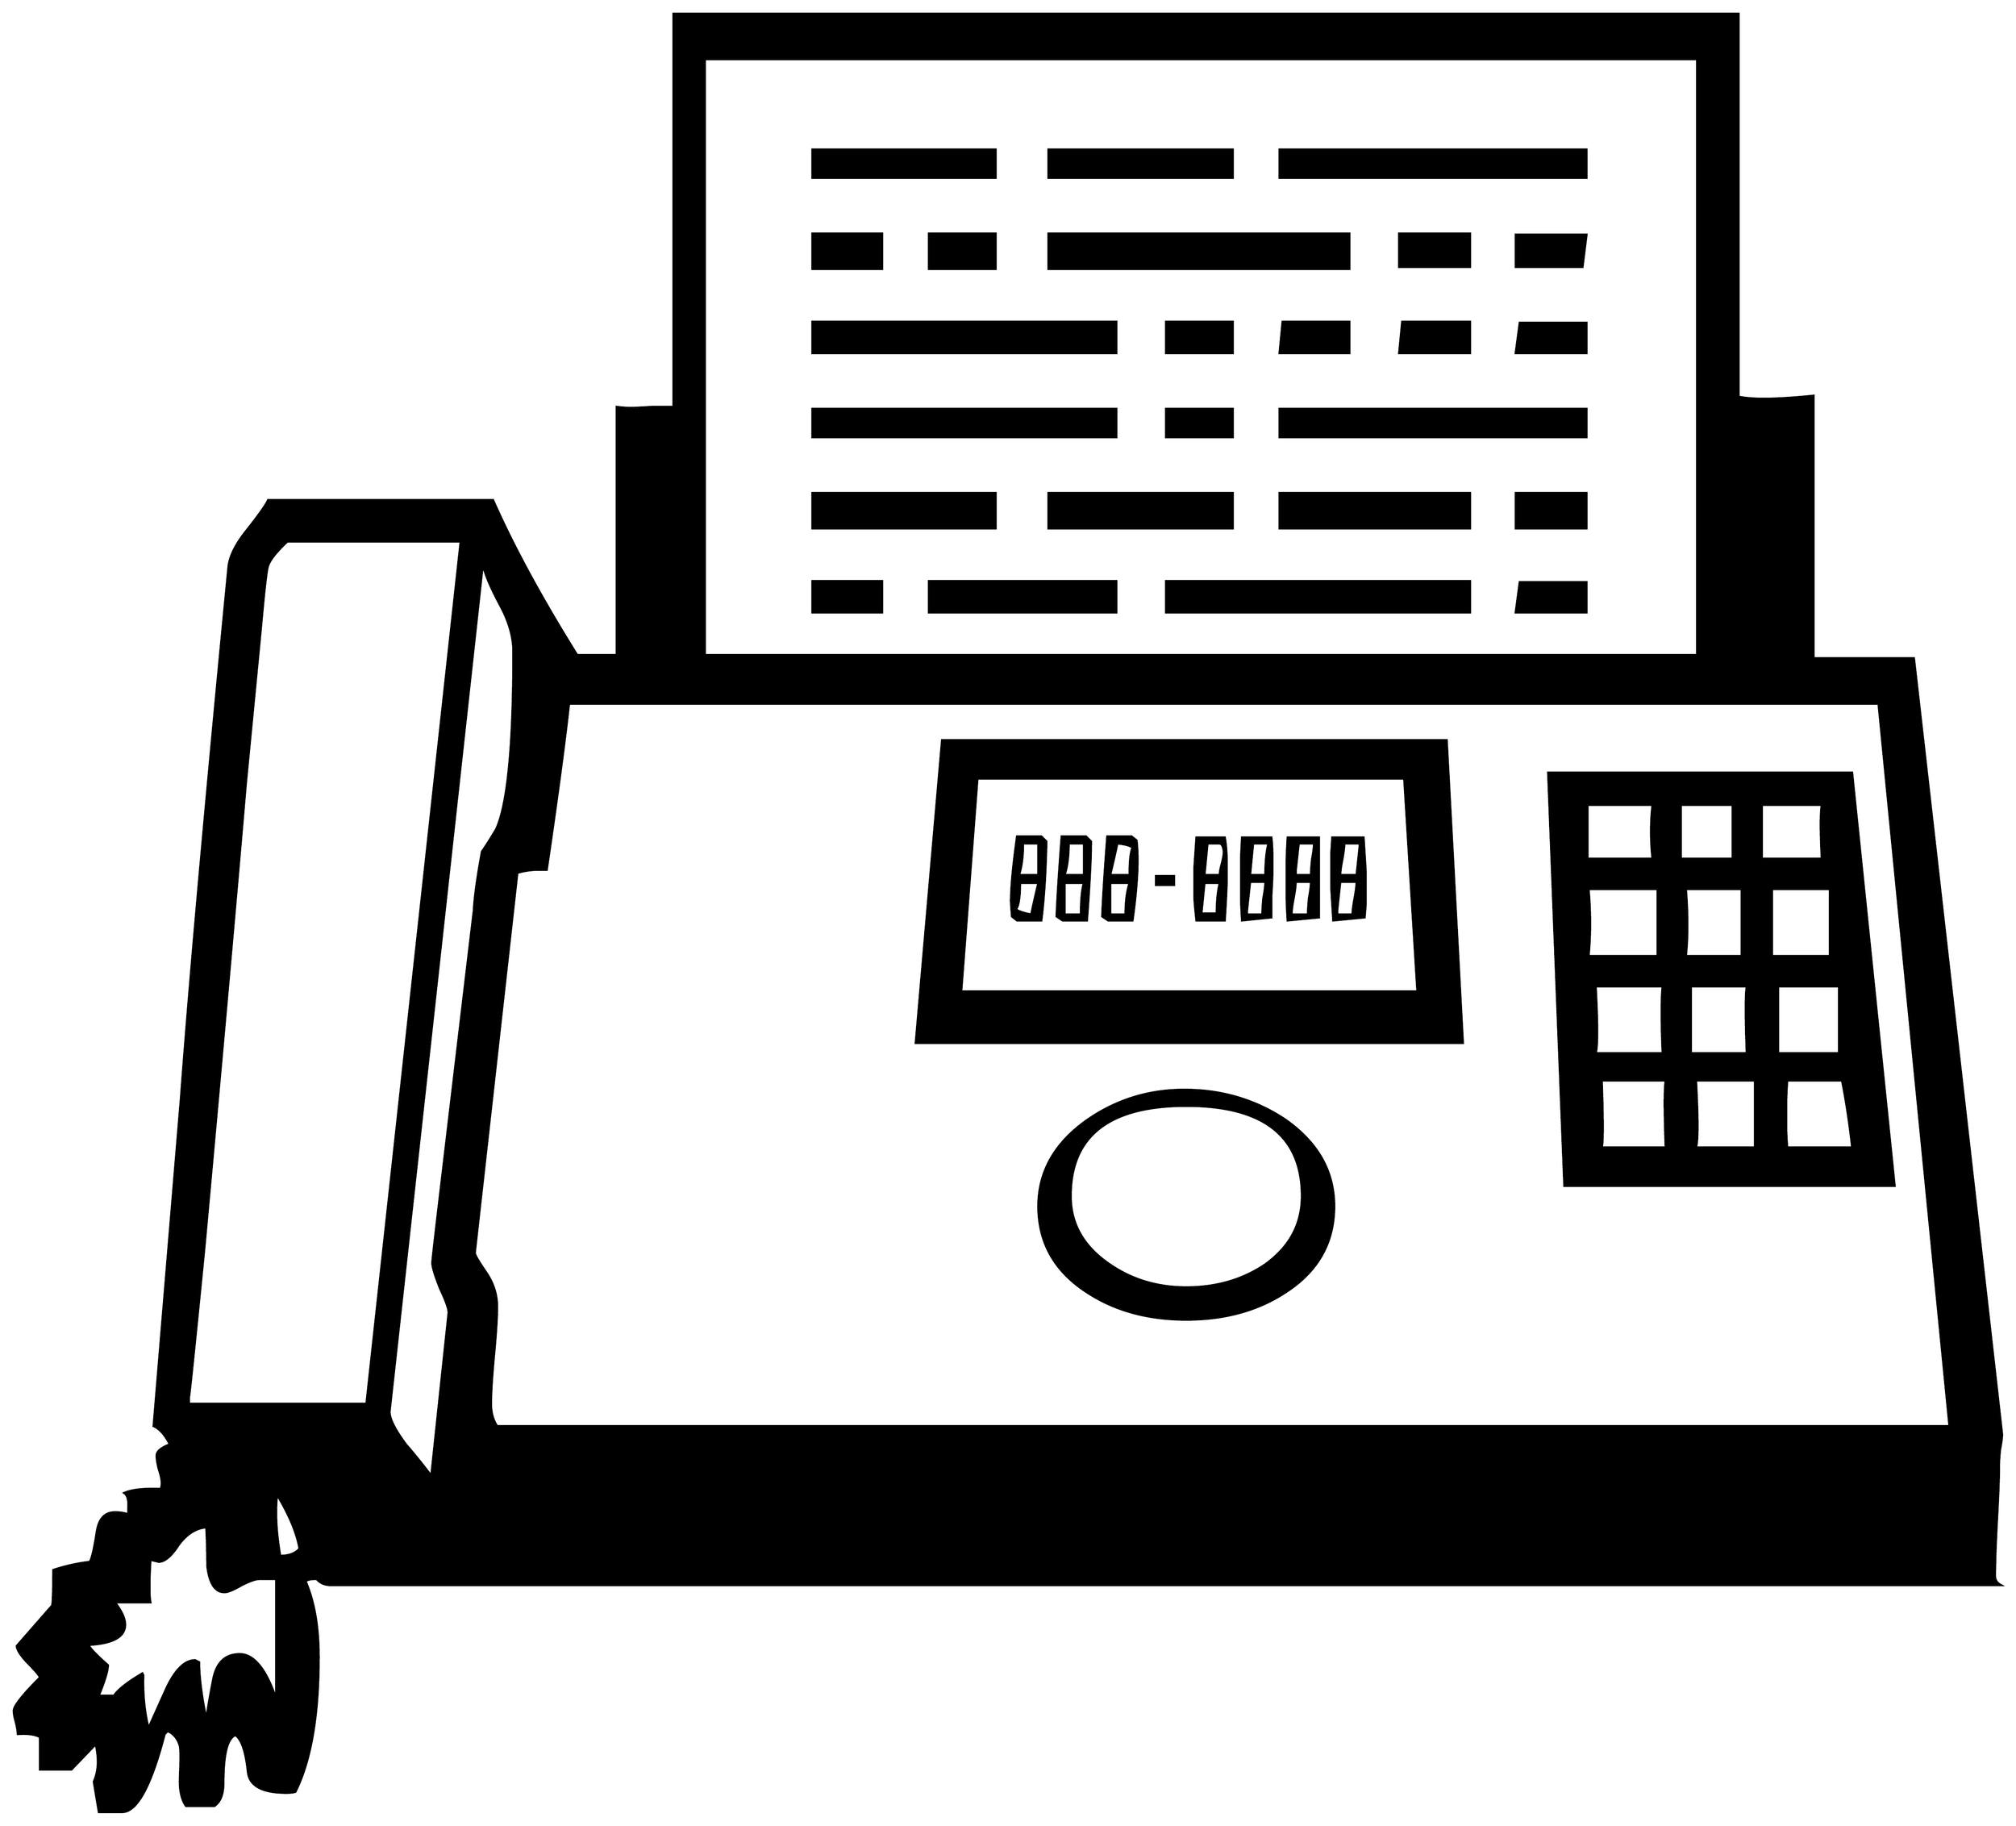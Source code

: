 


\begin{tikzpicture}[y=0.80pt, x=0.80pt, yscale=-1.0, xscale=1.0, inner sep=0pt, outer sep=0pt]
\begin{scope}[shift={(100.0,1627.0)},nonzero rule]
  \path[draw=.,fill=.,line width=1.600pt] (2044.0,11.0) .. controls
    (2044.0,14.333) and (2043.333,19.333) .. (2042.0,26.0) .. controls
    (2041.333,32.667) and (2041.0,37.333) .. (2041.0,40.0) .. controls
    (2041.0,52.667) and (2040.333,71.0) .. (2039.0,95.0) .. controls
    (2037.667,119.667) and (2037.0,138.333) .. (2037.0,151.0) ..
    controls (2037.0,155.0) and (2039.0,158.0) .. (2043.0,160.0)
    -- (395.0,160.0) .. controls (389.0,160.0) and (384.333,158.0)
    .. (381.0,154.0) -- (379.0,154.0) .. controls (375.0,154.0)
    and (372.0,154.667) .. (370.0,156.0) .. controls (378.667,176.0)
    and (383.0,201.0) .. (383.0,231.0) .. controls (383.0,289.0)
    and (375.333,333.333) .. (360.0,364.0) .. controls (358.0,364.667)
    and (355.0,365.0) .. (351.0,365.0) .. controls (327.0,365.0)
    and (314.333,358.0) .. (313.0,344.0) .. controls (311.0,324.667)
    and (307.0,312.667) .. (301.0,308.0) .. controls (293.0,310.667)
    and (289.0,326.333) .. (289.0,355.0) .. controls (289.0,366.333)
    and (286.0,374.0) .. (280.0,378.0) -- (252.0,378.0) ..
    controls (247.333,371.333) and (245.333,361.667) .. (246.0,349.0) ..
    controls (246.667,333.0) and (246.667,323.0) .. (246.0,319.0) ..
    controls (244.0,311.667) and (240.0,306.667) .. (234.0,304.0) --
    (231.0,307.0) .. controls (217.667,358.333) and (203.667,384.0) ..
    (189.0,384.0) -- (166.0,384.0) .. controls (166.0,384.0) and
    (164.333,374.0) .. (161.0,354.0) .. controls (163.667,348.0) and
    (165.0,341.333) .. (165.0,334.0) .. controls (165.0,329.333) and
    (164.333,323.667) .. (163.0,317.0) -- (139.0,342.0) --
    (108.0,342.0) -- (108.0,310.0) .. controls (103.333,307.333) and
    (96.0,306.333) .. (86.0,307.0) .. controls (86.0,304.333) and
    (85.333,300.333) .. (84.0,295.0) .. controls (82.667,290.333) and
    (82.0,286.667) .. (82.0,284.0) .. controls (82.0,279.333) and
    (90.667,268.333) .. (108.0,251.0) .. controls (106.667,248.333) and
    (102.333,243.333) .. (95.0,236.0) .. controls (88.333,228.667) and
    (85.0,223.333) .. (85.0,220.0) .. controls (85.0,220.0) and
    (96.667,206.667) .. (120.0,180.0) .. controls (120.667,176.0) and
    (121.0,164.333) .. (121.0,145.0) .. controls (133.0,141.0) and
    (145.0,138.333) .. (157.0,137.0) .. controls (159.0,134.333) and
    (161.333,124.333) .. (164.0,107.0) .. controls (166.0,94.333) and
    (172.0,88.0) .. (182.0,88.0) .. controls (186.667,88.0) and
    (191.0,88.667) .. (195.0,90.0) -- (195.0,85.0) .. controls
    (195.667,76.333) and (194.333,71.0) .. (191.0,69.0) .. controls
    (198.333,65.667) and (210.333,64.333) .. (227.0,65.0) .. controls
    (227.667,63.667) and (228.0,61.667) .. (228.0,59.0) .. controls
    (228.0,55.667) and (227.0,51.0) .. (225.0,45.0) .. controls
    (223.667,39.667) and (223.0,35.333) .. (223.0,32.0) .. controls
    (223.0,28.0) and (227.333,24.333) .. (236.0,21.0) .. controls
    (231.333,11.667) and (226.0,5.667) .. (220.0,3.0) .. controls
    (226.0,-69.0) and (235.0,-177.0) .. (247.0,-321.0) ..
    controls (255.667,-437.667) and (271.333,-612.667) .. (294.0,-846.0)
    .. controls (295.333,-856.0) and (301.0,-867.333) ..
    (311.0,-880.0) .. controls (323.667,-896.0) and (331.0,-906.333)
    .. (333.0,-911.0) -- (555.0,-911.0) .. controls
    (575.0,-865.667) and (602.667,-814.667) .. (638.0,-758.0) --
    (677.0,-758.0) -- (677.0,-1003.0) .. controls
    (681.667,-1002.333) and (686.333,-1002.0) .. (691.0,-1002.0) ..
    controls (695.0,-1002.0) and (702.0,-1002.333) ..
    (712.0,-1003.0) .. controls (720.667,-1003.0) and
    (727.667,-1003.0) .. (733.0,-1003.0) -- (733.0,-1391.0) --
    (1784.0,-1391.0) -- (1784.0,-1013.0) .. controls
    (1790.667,-1011.667) and (1799.0,-1011.0) .. (1809.0,-1011.0) ..
    controls (1821.667,-1011.0) and (1838.0,-1012.0) ..
    (1858.0,-1014.0) -- (1858.0,-755.0) -- (1957.0,-755.0) --
    (2044.0,11.0) -- cycle(1743.0,-758.0) -- (1743.0,-1346.0) --
    (764.0,-1346.0) -- (764.0,-758.0) -- (1743.0,-758.0) --
    cycle(1992.0,3.0) -- (1922.0,-710.0) -- (630.0,-710.0) ..
    controls (626.0,-673.333) and (618.667,-618.667) .. (608.0,-546.0)
    -- (600.0,-546.0) .. controls (592.667,-546.0) and
    (585.667,-545.0) .. (579.0,-543.0) -- (537.0,-168.0) ..
    controls (537.0,-166.0) and (540.667,-159.667) .. (548.0,-149.0)
    .. controls (555.333,-138.333) and (559.0,-127.0) ..
    (559.0,-115.0) .. controls (559.0,-104.333) and (558.0,-88.333)
    .. (556.0,-67.0) .. controls (554.0,-45.667) and (553.0,-29.667)
    .. (553.0,-19.0) .. controls (553.0,-10.333) and (555.0,-3.0)
    .. (559.0,3.0) -- (1992.0,3.0) -- cycle(575.0,-761.0) ..
    controls (575.0,-775.667) and (570.667,-791.0) .. (562.0,-807.0)
    .. controls (552.0,-825.667) and (546.333,-839.333) ..
    (545.0,-848.0) -- (453.0,-12.0) .. controls (452.333,-5.333) and
    (457.667,5.667) .. (469.0,21.0) .. controls (477.667,31.0) and
    (486.0,41.333) .. (494.0,52.0) -- (511.0,-108.0) .. controls
    (511.667,-111.333) and (509.0,-119.333) .. (503.0,-132.0) ..
    controls (497.667,-145.333) and (495.0,-154.0) .. (495.0,-158.0)
    .. controls (495.0,-160.0) and (497.333,-180.667) ..
    (502.0,-220.0) -- (536.0,-506.0) .. controls (536.667,-519.333)
    and (539.333,-538.667) .. (544.0,-564.0) .. controls
    (547.333,-568.667) and (552.0,-576.0) .. (558.0,-586.0) ..
    controls (569.333,-610.667) and (575.0,-669.0) .. (575.0,-761.0)
    -- cycle(523.0,-870.0) -- (352.0,-870.0) .. controls
    (341.333,-860.0) and (335.0,-852.0) .. (333.0,-846.0) ..
    controls (331.667,-842.667) and (329.333,-822.333) .. (326.0,-785.0)
    -- (311.0,-630.0) .. controls (302.333,-528.0) and
    (288.667,-375.0) .. (270.0,-171.0) .. controls (260.0,-70.333)
    and (255.0,-22.0) .. (255.0,-26.0) -- (255.0,-19.0) --
    (430.0,-19.0) -- (523.0,-870.0) -- cycle(364.0,124.0) ..
    controls (361.333,108.667) and (354.0,91.0) .. (342.0,71.0) ..
    controls (341.333,75.0) and (341.0,81.0) .. (341.0,89.0) ..
    controls (341.0,101.0) and (342.333,115.0) .. (345.0,131.0) ..
    controls (353.667,131.0) and (360.0,128.667) .. (364.0,124.0) --
    cycle(341.0,272.0) -- (341.0,154.0) -- (324.0,154.0) ..
    controls (320.667,154.0) and (315.0,156.0) .. (307.0,160.0) ..
    controls (299.0,164.667) and (293.333,167.0) .. (290.0,167.0) ..
    controls (280.667,167.0) and (275.0,158.333) .. (273.0,141.0) ..
    controls (273.0,128.333) and (272.667,115.667) .. (272.0,103.0) ..
    controls (262.0,103.667) and (253.0,109.333) .. (245.0,120.0) ..
    controls (237.667,131.333) and (231.0,137.0) .. (225.0,137.0) ..
    controls (222.333,136.333) and (219.667,135.667) .. (217.0,135.0) ..
    controls (215.667,157.0) and (215.667,171.0) .. (217.0,177.0) --
    (182.0,177.0) .. controls (188.667,185.667) and (192.0,193.0) ..
    (192.0,199.0) .. controls (192.0,211.0) and (180.0,217.667) ..
    (156.0,219.0) .. controls (156.667,221.667) and (163.0,228.333) ..
    (175.0,239.0) .. controls (175.0,244.333) and (172.0,254.333) ..
    (166.0,269.0) -- (181.0,269.0) .. controls (185.0,263.0) and
    (194.333,255.667) .. (209.0,247.0) -- (210.0,249.0) .. controls
    (209.333,267.0) and (211.0,284.333) .. (215.0,301.0) .. controls
    (221.0,287.667) and (227.0,274.333) .. (233.0,261.0) .. controls
    (241.667,243.0) and (251.0,234.0) .. (261.0,234.0) --
    (265.0,236.0) .. controls (265.0,250.0) and (267.333,268.667) ..
    (272.0,292.0) .. controls (274.0,278.667) and (276.333,265.333) ..
    (279.0,252.0) .. controls (282.333,236.0) and (291.0,228.0) ..
    (305.0,228.0) .. controls (319.0,228.0) and (331.0,242.667) ..
    (341.0,272.0) -- cycle(1634.0,-1173.0) -- (1630.0,-1141.0)
    -- (1564.0,-1141.0) -- (1564.0,-1173.0) -- (1634.0,-1173.0)
    -- cycle(1634.0,-1229.0) -- (1331.0,-1229.0) --
    (1331.0,-1257.0) -- (1634.0,-1257.0) -- (1634.0,-1229.0) --
    cycle(1634.0,-1056.0) -- (1564.0,-1056.0) --
    (1568.0,-1086.0) -- (1634.0,-1086.0) -- (1634.0,-1056.0) --
    cycle(1519.0,-1141.0) -- (1449.0,-1141.0) --
    (1449.0,-1174.0) -- (1519.0,-1174.0) -- (1519.0,-1141.0) --
    cycle(1519.0,-1056.0) -- (1449.0,-1056.0) --
    (1452.0,-1087.0) -- (1519.0,-1087.0) -- (1519.0,-1056.0) --
    cycle(1634.0,-883.0) -- (1564.0,-883.0) -- (1564.0,-918.0)
    -- (1634.0,-918.0) -- (1634.0,-883.0) --
    cycle(1634.0,-973.0) -- (1331.0,-973.0) -- (1331.0,-1001.0)
    -- (1634.0,-1001.0) -- (1634.0,-973.0) --
    cycle(1285.0,-1229.0) -- (1103.0,-1229.0) --
    (1103.0,-1257.0) -- (1285.0,-1257.0) -- (1285.0,-1229.0) --
    cycle(1400.0,-1056.0) -- (1331.0,-1056.0) --
    (1334.0,-1087.0) -- (1400.0,-1087.0) -- (1400.0,-1056.0) --
    cycle(1634.0,-800.0) -- (1564.0,-800.0) -- (1568.0,-830.0)
    -- (1634.0,-830.0) -- (1634.0,-800.0) --
    cycle(1400.0,-1139.0) -- (1103.0,-1139.0) --
    (1103.0,-1174.0) -- (1400.0,-1174.0) -- (1400.0,-1139.0) --
    cycle(1519.0,-883.0) -- (1331.0,-883.0) -- (1331.0,-918.0)
    -- (1519.0,-918.0) -- (1519.0,-883.0) --
    cycle(1285.0,-1056.0) -- (1219.0,-1056.0) --
    (1219.0,-1087.0) -- (1285.0,-1087.0) -- (1285.0,-1056.0) --
    cycle(1285.0,-973.0) -- (1219.0,-973.0) -- (1219.0,-1001.0)
    -- (1285.0,-1001.0) -- (1285.0,-973.0) --
    cycle(1938.0,-234.0) -- (1612.0,-234.0) -- (1596.0,-642.0)
    -- (1896.0,-642.0) -- (1938.0,-234.0) --
    cycle(1051.0,-1229.0) -- (870.0,-1229.0) -- (870.0,-1257.0)
    -- (1051.0,-1257.0) -- (1051.0,-1229.0) --
    cycle(1519.0,-800.0) -- (1219.0,-800.0) -- (1219.0,-831.0)
    -- (1519.0,-831.0) -- (1519.0,-800.0) --
    cycle(1051.0,-1139.0) -- (985.0,-1139.0) -- (985.0,-1174.0)
    -- (1051.0,-1174.0) -- (1051.0,-1139.0) --
    cycle(1285.0,-883.0) -- (1103.0,-883.0) -- (1103.0,-918.0)
    -- (1285.0,-918.0) -- (1285.0,-883.0) --
    cycle(1170.0,-1056.0) -- (870.0,-1056.0) -- (870.0,-1087.0)
    -- (1170.0,-1087.0) -- (1170.0,-1056.0) --
    cycle(939.0,-1139.0) -- (870.0,-1139.0) -- (870.0,-1174.0)
    -- (939.0,-1174.0) -- (939.0,-1139.0) --
    cycle(1170.0,-973.0) -- (870.0,-973.0) -- (870.0,-1001.0) --
    (1170.0,-1001.0) -- (1170.0,-973.0) -- cycle(1170.0,-800.0)
    -- (985.0,-800.0) -- (985.0,-831.0) -- (1170.0,-831.0) --
    (1170.0,-800.0) -- cycle(1051.0,-883.0) -- (870.0,-883.0) --
    (870.0,-918.0) -- (1051.0,-918.0) -- (1051.0,-883.0) --
    cycle(1512.0,-375.0) -- (972.0,-375.0) -- (998.0,-674.0) --
    (1496.0,-674.0) -- (1512.0,-375.0) -- cycle(939.0,-800.0) --
    (870.0,-800.0) -- (870.0,-831.0) -- (939.0,-831.0) --
    (939.0,-800.0) -- cycle(1385.0,-214.0) .. controls
    (1385.0,-178.0) and (1369.0,-149.667) .. (1337.0,-129.0) ..
    controls (1309.667,-111.0) and (1277.0,-102.0) ..
    (1239.0,-102.0) .. controls (1201.0,-102.0) and
    (1168.333,-111.0) .. (1141.0,-129.0) .. controls
    (1109.0,-149.667) and (1093.0,-178.0) .. (1093.0,-214.0) ..
    controls (1093.0,-248.0) and (1109.0,-276.333) ..
    (1141.0,-299.0) .. controls (1169.667,-319.0) and
    (1201.667,-329.0) .. (1237.0,-329.0) .. controls
    (1273.667,-329.0) and (1306.667,-319.333) .. (1336.0,-300.0) ..
    controls (1368.667,-277.333) and (1385.0,-248.667) ..
    (1385.0,-214.0) -- cycle(1866.0,-557.0) .. controls
    (1864.667,-584.333) and (1864.667,-602.0) .. (1866.0,-610.0) --
    (1807.0,-610.0) -- (1807.0,-557.0) -- (1866.0,-557.0) --
    cycle(1874.0,-461.0) -- (1874.0,-527.0) -- (1817.0,-527.0)
    .. controls (1817.0,-483.0) and (1817.0,-461.0) ..
    (1817.0,-461.0) -- (1874.0,-461.0) -- cycle(1778.0,-557.0)
    -- (1778.0,-610.0) -- (1727.0,-610.0) -- (1727.0,-557.0) --
    (1778.0,-557.0) -- cycle(1787.0,-461.0) -- (1787.0,-527.0)
    -- (1732.0,-527.0) .. controls (1734.0,-501.667) and
    (1734.0,-479.667) .. (1732.0,-461.0) -- (1787.0,-461.0) --
    cycle(1883.0,-365.0) -- (1883.0,-431.0) -- (1823.0,-431.0)
    .. controls (1823.0,-387.0) and (1823.0,-365.0) ..
    (1823.0,-365.0) -- (1883.0,-365.0) -- cycle(1699.0,-557.0)
    .. controls (1697.0,-575.0) and (1697.0,-592.667) ..
    (1699.0,-610.0) -- (1635.0,-610.0) -- (1635.0,-557.0) --
    (1699.0,-557.0) -- cycle(1896.0,-272.0) .. controls
    (1893.333,-296.0) and (1890.0,-318.0) .. (1886.0,-338.0) --
    (1832.0,-338.0) .. controls (1831.333,-328.667) and
    (1831.0,-321.0) .. (1831.0,-315.0) -- (1831.0,-292.0) ..
    controls (1831.0,-286.667) and (1831.333,-280.0) ..
    (1832.0,-272.0) -- (1896.0,-272.0) -- cycle(1704.0,-461.0)
    -- (1704.0,-527.0) -- (1636.0,-527.0) .. controls
    (1638.0,-503.667) and (1638.0,-481.667) .. (1636.0,-461.0) --
    (1704.0,-461.0) -- cycle(1792.0,-365.0) .. controls
    (1790.667,-401.0) and (1790.667,-423.0) .. (1792.0,-431.0) --
    (1737.0,-431.0) -- (1737.0,-365.0) -- (1792.0,-365.0) --
    cycle(1800.0,-272.0) -- (1800.0,-338.0) -- (1742.0,-338.0)
    .. controls (1744.0,-300.667) and (1744.0,-278.667) ..
    (1742.0,-272.0) -- (1800.0,-272.0) -- cycle(1709.0,-365.0)
    .. controls (1707.667,-397.0) and (1707.667,-419.0) ..
    (1709.0,-431.0) -- (1643.0,-431.0) .. controls
    (1645.0,-393.667) and (1645.0,-371.667) .. (1643.0,-365.0) --
    (1709.0,-365.0) -- cycle(1712.0,-272.0) .. controls
    (1710.667,-308.0) and (1710.667,-330.0) .. (1712.0,-338.0) --
    (1649.0,-338.0) .. controls (1650.333,-298.667) and
    (1650.333,-276.667) .. (1649.0,-272.0) -- (1712.0,-272.0) --
    cycle(1467.0,-426.0) -- (1454.0,-636.0) -- (1033.0,-636.0)
    -- (1017.0,-426.0) -- (1467.0,-426.0) --
    cycle(1353.0,-224.0) .. controls (1353.0,-283.333) and
    (1315.0,-313.0) .. (1239.0,-313.0) .. controls
    (1163.0,-313.0) and (1125.0,-283.333) .. (1125.0,-224.0) ..
    controls (1125.0,-196.667) and (1137.667,-174.333) ..
    (1163.0,-157.0) .. controls (1185.0,-141.667) and
    (1210.333,-134.0) .. (1239.0,-134.0) .. controls
    (1268.333,-134.0) and (1294.0,-141.333) .. (1316.0,-156.0) ..
    controls (1340.667,-173.333) and (1353.0,-196.0) ..
    (1353.0,-224.0) -- cycle(1416.0,-511.0) -- (1415.0,-499.0)
    -- (1384.0,-496.0) .. controls (1382.667,-517.333) and
    (1382.0,-528.333) .. (1382.0,-529.0) -- (1382.0,-564.0) ..
    controls (1382.0,-561.333) and (1382.333,-566.0) ..
    (1383.0,-578.0) -- (1414.0,-578.0) .. controls
    (1415.333,-556.667) and (1416.0,-545.667) .. (1416.0,-545.0) --
    (1416.0,-511.0) -- cycle(1370.0,-499.0) -- (1339.0,-496.0)
    .. controls (1338.333,-506.667) and (1338.0,-514.333) ..
    (1338.0,-519.0) -- (1338.0,-554.0) .. controls
    (1338.0,-558.0) and (1338.333,-566.0) .. (1339.0,-578.0) --
    (1370.0,-578.0) -- (1370.0,-499.0) -- cycle(1324.0,-543.0)
    .. controls (1324.0,-538.333) and (1323.667,-531.0) ..
    (1323.0,-521.0) .. controls (1323.0,-511.0) and
    (1323.0,-503.667) .. (1323.0,-499.0) -- (1294.0,-496.0) ..
    controls (1293.333,-506.667) and (1293.0,-514.333) ..
    (1293.0,-519.0) -- (1293.0,-555.0) .. controls
    (1293.0,-558.333) and (1293.333,-566.0) .. (1294.0,-578.0) --
    (1323.0,-578.0) .. controls (1323.667,-572.667) and
    (1324.0,-566.667) .. (1324.0,-560.0) -- (1324.0,-543.0) --
    cycle(1279.0,-539.0) .. controls (1279.0,-531.667) and
    (1278.333,-517.333) .. (1277.0,-496.0) -- (1249.0,-496.0) ..
    controls (1247.667,-508.0) and (1247.0,-515.667) ..
    (1247.0,-519.0) -- (1247.0,-548.0) .. controls
    (1247.0,-548.667) and (1247.667,-558.667) .. (1249.0,-578.0) --
    (1277.0,-578.0) .. controls (1278.333,-570.667) and
    (1279.0,-561.667) .. (1279.0,-551.0) -- (1279.0,-539.0) --
    cycle(1227.0,-531.0) -- (1209.0,-531.0) -- (1209.0,-540.0)
    -- (1227.0,-540.0) -- (1227.0,-531.0) --
    cycle(1191.0,-556.0) .. controls (1191.0,-540.0) and
    (1189.333,-520.0) .. (1186.0,-496.0) -- (1162.0,-496.0) --
    (1156.0,-500.0) .. controls (1156.667,-517.333) and
    (1158.333,-543.667) .. (1161.0,-579.0) -- (1185.0,-579.0) --
    (1190.0,-575.0) .. controls (1190.667,-568.333) and
    (1191.0,-562.0) .. (1191.0,-556.0) -- cycle(1145.0,-574.0)
    .. controls (1145.0,-556.667) and (1143.667,-530.667) ..
    (1141.0,-496.0) -- (1117.0,-496.0) -- (1111.0,-500.0) ..
    controls (1111.667,-517.333) and (1113.333,-543.667) ..
    (1116.0,-579.0) -- (1140.0,-579.0) -- (1145.0,-574.0) --
    cycle(1101.0,-574.0) .. controls (1100.333,-542.667) and
    (1098.667,-516.667) .. (1096.0,-496.0) -- (1072.0,-496.0) --
    (1067.0,-500.0) .. controls (1066.333,-508.0) and
    (1066.0,-513.0) .. (1066.0,-515.0) .. controls
    (1066.0,-529.0) and (1068.0,-550.333) .. (1072.0,-579.0) --
    (1096.0,-579.0) -- (1101.0,-574.0) -- cycle(1410.0,-569.0)
    -- (1410.0,-572.0) -- (1395.0,-572.0) .. controls
    (1395.0,-568.667) and (1394.333,-563.333) .. (1393.0,-556.0) ..
    controls (1391.667,-549.333) and (1391.0,-544.333) ..
    (1391.0,-541.0) -- (1407.0,-541.0) .. controls
    (1407.667,-547.0) and (1408.667,-556.333) .. (1410.0,-569.0) --
    cycle(1407.0,-534.0) -- (1391.0,-534.0) .. controls
    (1390.333,-528.0) and (1389.333,-518.667) .. (1388.0,-506.0) --
    (1388.0,-502.0) -- (1403.0,-502.0) .. controls
    (1403.0,-505.333) and (1403.667,-510.667) .. (1405.0,-518.0) ..
    controls (1406.333,-525.333) and (1407.0,-530.667) ..
    (1407.0,-534.0) -- cycle(1365.0,-572.0) -- (1350.0,-572.0)
    .. controls (1349.333,-566.0) and (1348.333,-557.0) ..
    (1347.0,-545.0) -- (1347.0,-541.0) -- (1362.0,-541.0) ..
    controls (1362.0,-544.333) and (1362.333,-549.333) ..
    (1363.0,-556.0) .. controls (1364.333,-563.333) and
    (1365.0,-568.667) .. (1365.0,-572.0) -- cycle(1362.0,-534.0)
    -- (1347.0,-534.0) .. controls (1347.0,-530.667) and
    (1346.333,-525.333) .. (1345.0,-518.0) .. controls
    (1343.667,-511.333) and (1343.0,-506.0) .. (1343.0,-502.0) --
    (1359.0,-502.0) .. controls (1359.0,-505.333) and
    (1359.333,-510.667) .. (1360.0,-518.0) .. controls
    (1361.333,-525.333) and (1362.0,-530.667) .. (1362.0,-534.0) --
    cycle(1320.0,-572.0) -- (1305.0,-572.0) -- (1302.0,-541.0)
    -- (1317.0,-541.0) .. controls (1317.0,-553.667) and
    (1318.0,-564.0) .. (1320.0,-572.0) -- cycle(1317.0,-534.0)
    -- (1302.0,-534.0) .. controls (1301.333,-528.0) and
    (1300.333,-518.667) .. (1299.0,-506.0) -- (1299.0,-502.0) --
    (1314.0,-502.0) .. controls (1314.0,-505.333) and
    (1314.333,-510.667) .. (1315.0,-518.0) .. controls
    (1316.333,-525.333) and (1317.0,-530.667) .. (1317.0,-534.0) --
    cycle(1276.0,-564.0) .. controls (1275.333,-569.333) and
    (1274.0,-572.0) .. (1272.0,-572.0) -- (1260.0,-572.0) --
    (1257.0,-541.0) -- (1272.0,-541.0) .. controls
    (1272.0,-543.667) and (1272.667,-547.333) .. (1274.0,-552.0) ..
    controls (1275.333,-557.333) and (1276.0,-561.333) ..
    (1276.0,-564.0) -- cycle(1272.0,-533.0) -- (1257.0,-533.0)
    -- (1254.0,-503.0) -- (1269.0,-503.0) .. controls
    (1269.0,-515.0) and (1270.0,-525.0) .. (1272.0,-533.0) --
    cycle(1186.0,-568.0) .. controls (1183.333,-570.0) and
    (1178.333,-571.333) .. (1171.0,-572.0) .. controls
    (1169.667,-565.333) and (1167.333,-555.0) .. (1164.0,-541.0) --
    (1183.0,-541.0) .. controls (1183.0,-555.0) and
    (1184.0,-564.0) .. (1186.0,-568.0) -- cycle(1183.0,-533.0)
    -- (1164.0,-533.0) -- (1164.0,-502.0) -- (1179.0,-502.0) ..
    controls (1179.0,-514.667) and (1180.333,-525.0) ..
    (1183.0,-533.0) -- cycle(1138.0,-541.0) -- (1138.0,-572.0)
    -- (1123.0,-572.0) .. controls (1123.0,-559.333) and
    (1121.667,-549.0) .. (1119.0,-541.0) -- (1138.0,-541.0) --
    cycle(1138.0,-533.0) -- (1119.0,-533.0) -- (1119.0,-502.0)
    -- (1135.0,-502.0) .. controls (1135.0,-516.667) and
    (1136.0,-527.0) .. (1138.0,-533.0) -- cycle(1093.0,-541.0)
    -- (1093.0,-572.0) -- (1078.0,-572.0) .. controls
    (1078.0,-559.333) and (1076.667,-549.0) .. (1074.0,-541.0) --
    (1093.0,-541.0) -- cycle(1093.0,-533.0) -- (1075.0,-533.0)
    .. controls (1075.0,-519.0) and (1073.667,-510.333) ..
    (1071.0,-507.0) .. controls (1073.667,-505.0) and
    (1078.667,-503.333) .. (1086.0,-502.0) .. controls
    (1087.333,-508.667) and (1089.667,-519.0) .. (1093.0,-533.0) --
    cycle;
\end{scope}

\end{tikzpicture}

